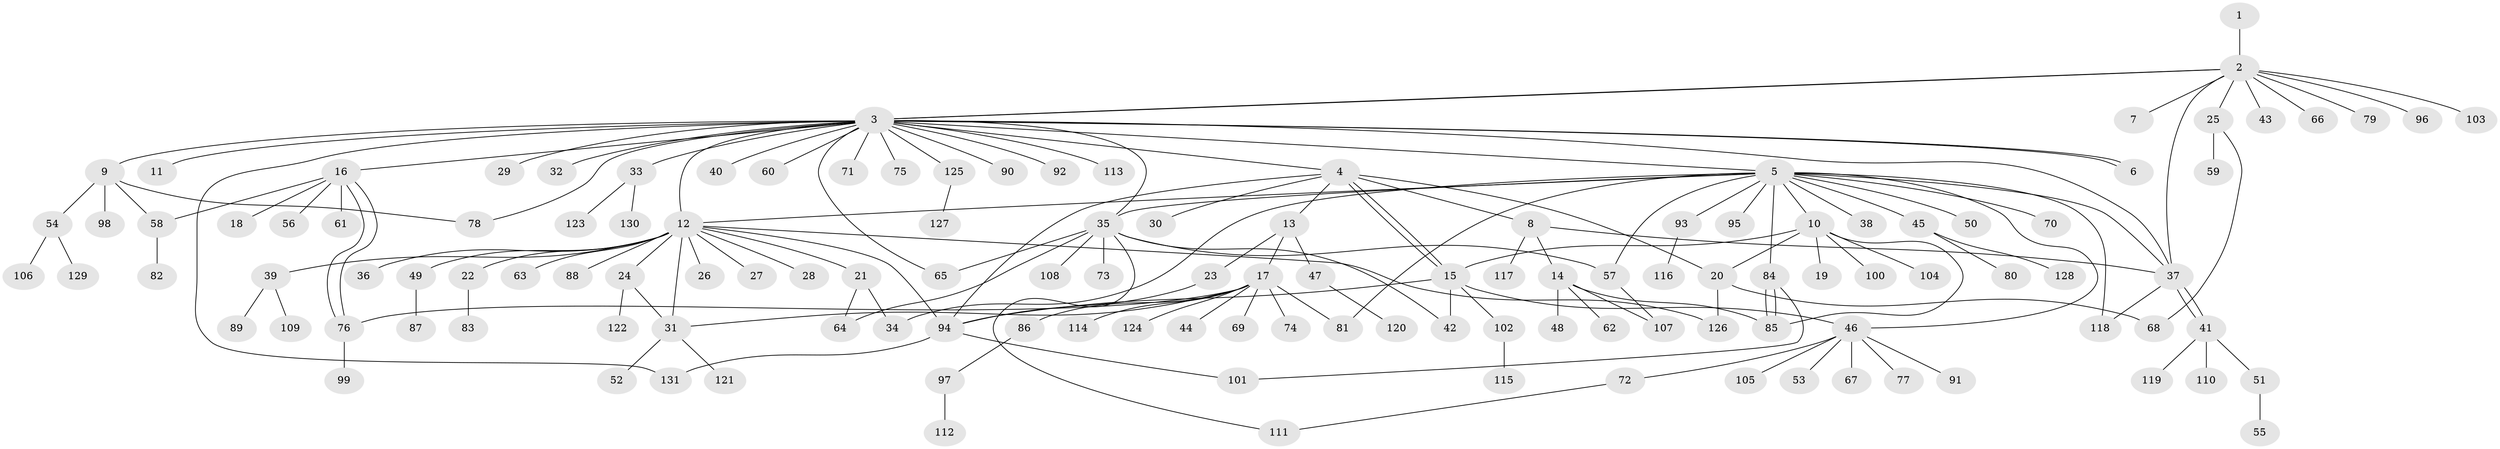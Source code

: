 // coarse degree distribution, {1: 0.6111111111111112, 12: 0.018518518518518517, 24: 0.009259259259259259, 10: 0.009259259259259259, 16: 0.009259259259259259, 2: 0.18518518518518517, 4: 0.018518518518518517, 8: 0.027777777777777776, 14: 0.009259259259259259, 5: 0.027777777777777776, 7: 0.018518518518518517, 3: 0.037037037037037035, 9: 0.009259259259259259, 6: 0.009259259259259259}
// Generated by graph-tools (version 1.1) at 2025/51/02/27/25 19:51:58]
// undirected, 131 vertices, 167 edges
graph export_dot {
graph [start="1"]
  node [color=gray90,style=filled];
  1;
  2;
  3;
  4;
  5;
  6;
  7;
  8;
  9;
  10;
  11;
  12;
  13;
  14;
  15;
  16;
  17;
  18;
  19;
  20;
  21;
  22;
  23;
  24;
  25;
  26;
  27;
  28;
  29;
  30;
  31;
  32;
  33;
  34;
  35;
  36;
  37;
  38;
  39;
  40;
  41;
  42;
  43;
  44;
  45;
  46;
  47;
  48;
  49;
  50;
  51;
  52;
  53;
  54;
  55;
  56;
  57;
  58;
  59;
  60;
  61;
  62;
  63;
  64;
  65;
  66;
  67;
  68;
  69;
  70;
  71;
  72;
  73;
  74;
  75;
  76;
  77;
  78;
  79;
  80;
  81;
  82;
  83;
  84;
  85;
  86;
  87;
  88;
  89;
  90;
  91;
  92;
  93;
  94;
  95;
  96;
  97;
  98;
  99;
  100;
  101;
  102;
  103;
  104;
  105;
  106;
  107;
  108;
  109;
  110;
  111;
  112;
  113;
  114;
  115;
  116;
  117;
  118;
  119;
  120;
  121;
  122;
  123;
  124;
  125;
  126;
  127;
  128;
  129;
  130;
  131;
  1 -- 2;
  2 -- 3;
  2 -- 3;
  2 -- 7;
  2 -- 25;
  2 -- 37;
  2 -- 43;
  2 -- 66;
  2 -- 79;
  2 -- 96;
  2 -- 103;
  3 -- 4;
  3 -- 5;
  3 -- 6;
  3 -- 6;
  3 -- 9;
  3 -- 11;
  3 -- 12;
  3 -- 16;
  3 -- 29;
  3 -- 32;
  3 -- 33;
  3 -- 35;
  3 -- 37;
  3 -- 40;
  3 -- 60;
  3 -- 65;
  3 -- 71;
  3 -- 75;
  3 -- 78;
  3 -- 90;
  3 -- 92;
  3 -- 113;
  3 -- 125;
  3 -- 131;
  4 -- 8;
  4 -- 13;
  4 -- 15;
  4 -- 15;
  4 -- 20;
  4 -- 30;
  4 -- 94;
  5 -- 10;
  5 -- 12;
  5 -- 34;
  5 -- 35;
  5 -- 37;
  5 -- 38;
  5 -- 45;
  5 -- 46;
  5 -- 50;
  5 -- 57;
  5 -- 70;
  5 -- 81;
  5 -- 84;
  5 -- 93;
  5 -- 95;
  5 -- 118;
  8 -- 14;
  8 -- 37;
  8 -- 117;
  9 -- 54;
  9 -- 58;
  9 -- 78;
  9 -- 98;
  10 -- 15;
  10 -- 19;
  10 -- 20;
  10 -- 85;
  10 -- 100;
  10 -- 104;
  12 -- 21;
  12 -- 22;
  12 -- 24;
  12 -- 26;
  12 -- 27;
  12 -- 28;
  12 -- 31;
  12 -- 36;
  12 -- 39;
  12 -- 49;
  12 -- 63;
  12 -- 88;
  12 -- 94;
  12 -- 126;
  13 -- 17;
  13 -- 23;
  13 -- 47;
  14 -- 48;
  14 -- 62;
  14 -- 85;
  14 -- 107;
  15 -- 42;
  15 -- 46;
  15 -- 94;
  15 -- 102;
  16 -- 18;
  16 -- 56;
  16 -- 58;
  16 -- 61;
  16 -- 76;
  16 -- 76;
  17 -- 31;
  17 -- 44;
  17 -- 69;
  17 -- 74;
  17 -- 76;
  17 -- 81;
  17 -- 86;
  17 -- 114;
  17 -- 124;
  20 -- 68;
  20 -- 126;
  21 -- 34;
  21 -- 64;
  22 -- 83;
  23 -- 94;
  24 -- 31;
  24 -- 122;
  25 -- 59;
  25 -- 68;
  31 -- 52;
  31 -- 121;
  33 -- 123;
  33 -- 130;
  35 -- 42;
  35 -- 57;
  35 -- 64;
  35 -- 65;
  35 -- 73;
  35 -- 108;
  35 -- 111;
  37 -- 41;
  37 -- 41;
  37 -- 118;
  39 -- 89;
  39 -- 109;
  41 -- 51;
  41 -- 110;
  41 -- 119;
  45 -- 80;
  45 -- 128;
  46 -- 53;
  46 -- 67;
  46 -- 72;
  46 -- 77;
  46 -- 91;
  46 -- 105;
  47 -- 120;
  49 -- 87;
  51 -- 55;
  54 -- 106;
  54 -- 129;
  57 -- 107;
  58 -- 82;
  72 -- 111;
  76 -- 99;
  84 -- 85;
  84 -- 85;
  84 -- 101;
  86 -- 97;
  93 -- 116;
  94 -- 101;
  94 -- 131;
  97 -- 112;
  102 -- 115;
  125 -- 127;
}
